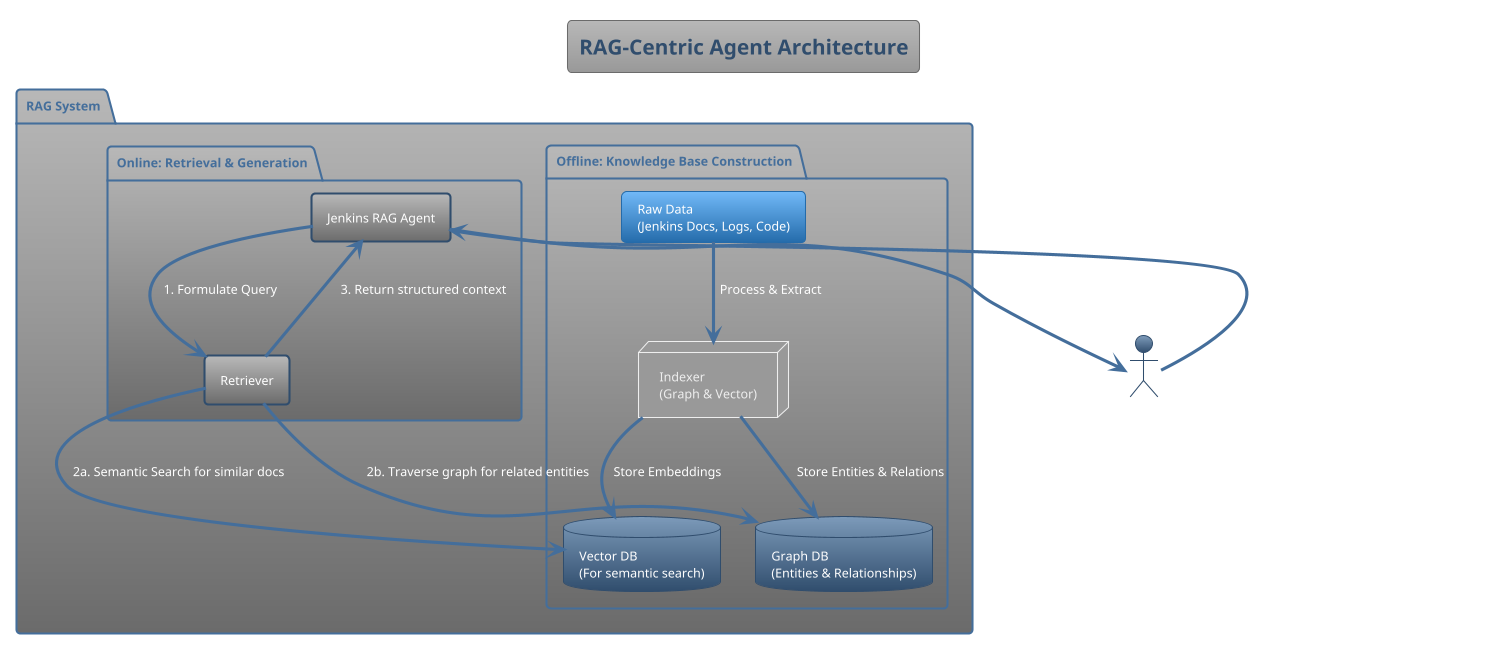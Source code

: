 @startuml
!theme spacelab

title RAG-Centric Agent Architecture

actor User

package "RAG System" {
    package "Offline: Knowledge Base Construction" {
        card "Raw Data\n(Jenkins Docs, Logs, Code)" as RawData
        node "Indexer\n(Graph & Vector)" as Indexer

        database "Vector DB\n(For semantic search)" as VectorDB
        database "Graph DB\n(Entities & Relationships)" as GraphDB

        RawData --> Indexer : Process & Extract
        Indexer --> VectorDB : Store Embeddings
        Indexer --> GraphDB : Store Entities & Relations
    }

    package "Online: Retrieval & Generation" {
        rectangle "Jenkins RAG Agent" as RAG_Agent
        rectangle "Retriever" as Retriever

        RAG_Agent -> Retriever : 1. Formulate Query
        Retriever --> RAG_Agent : 3. Return structured context

        Retriever --> VectorDB : "2a. Semantic Search for similar docs"
        Retriever --> GraphDB : "2b. Traverse graph for related entities"
    }
}

User -> RAG_Agent : "Why do builds fail when using Java 17?"
RAG_Agent --> User : "4. Synthesize context into final answer"

@enduml